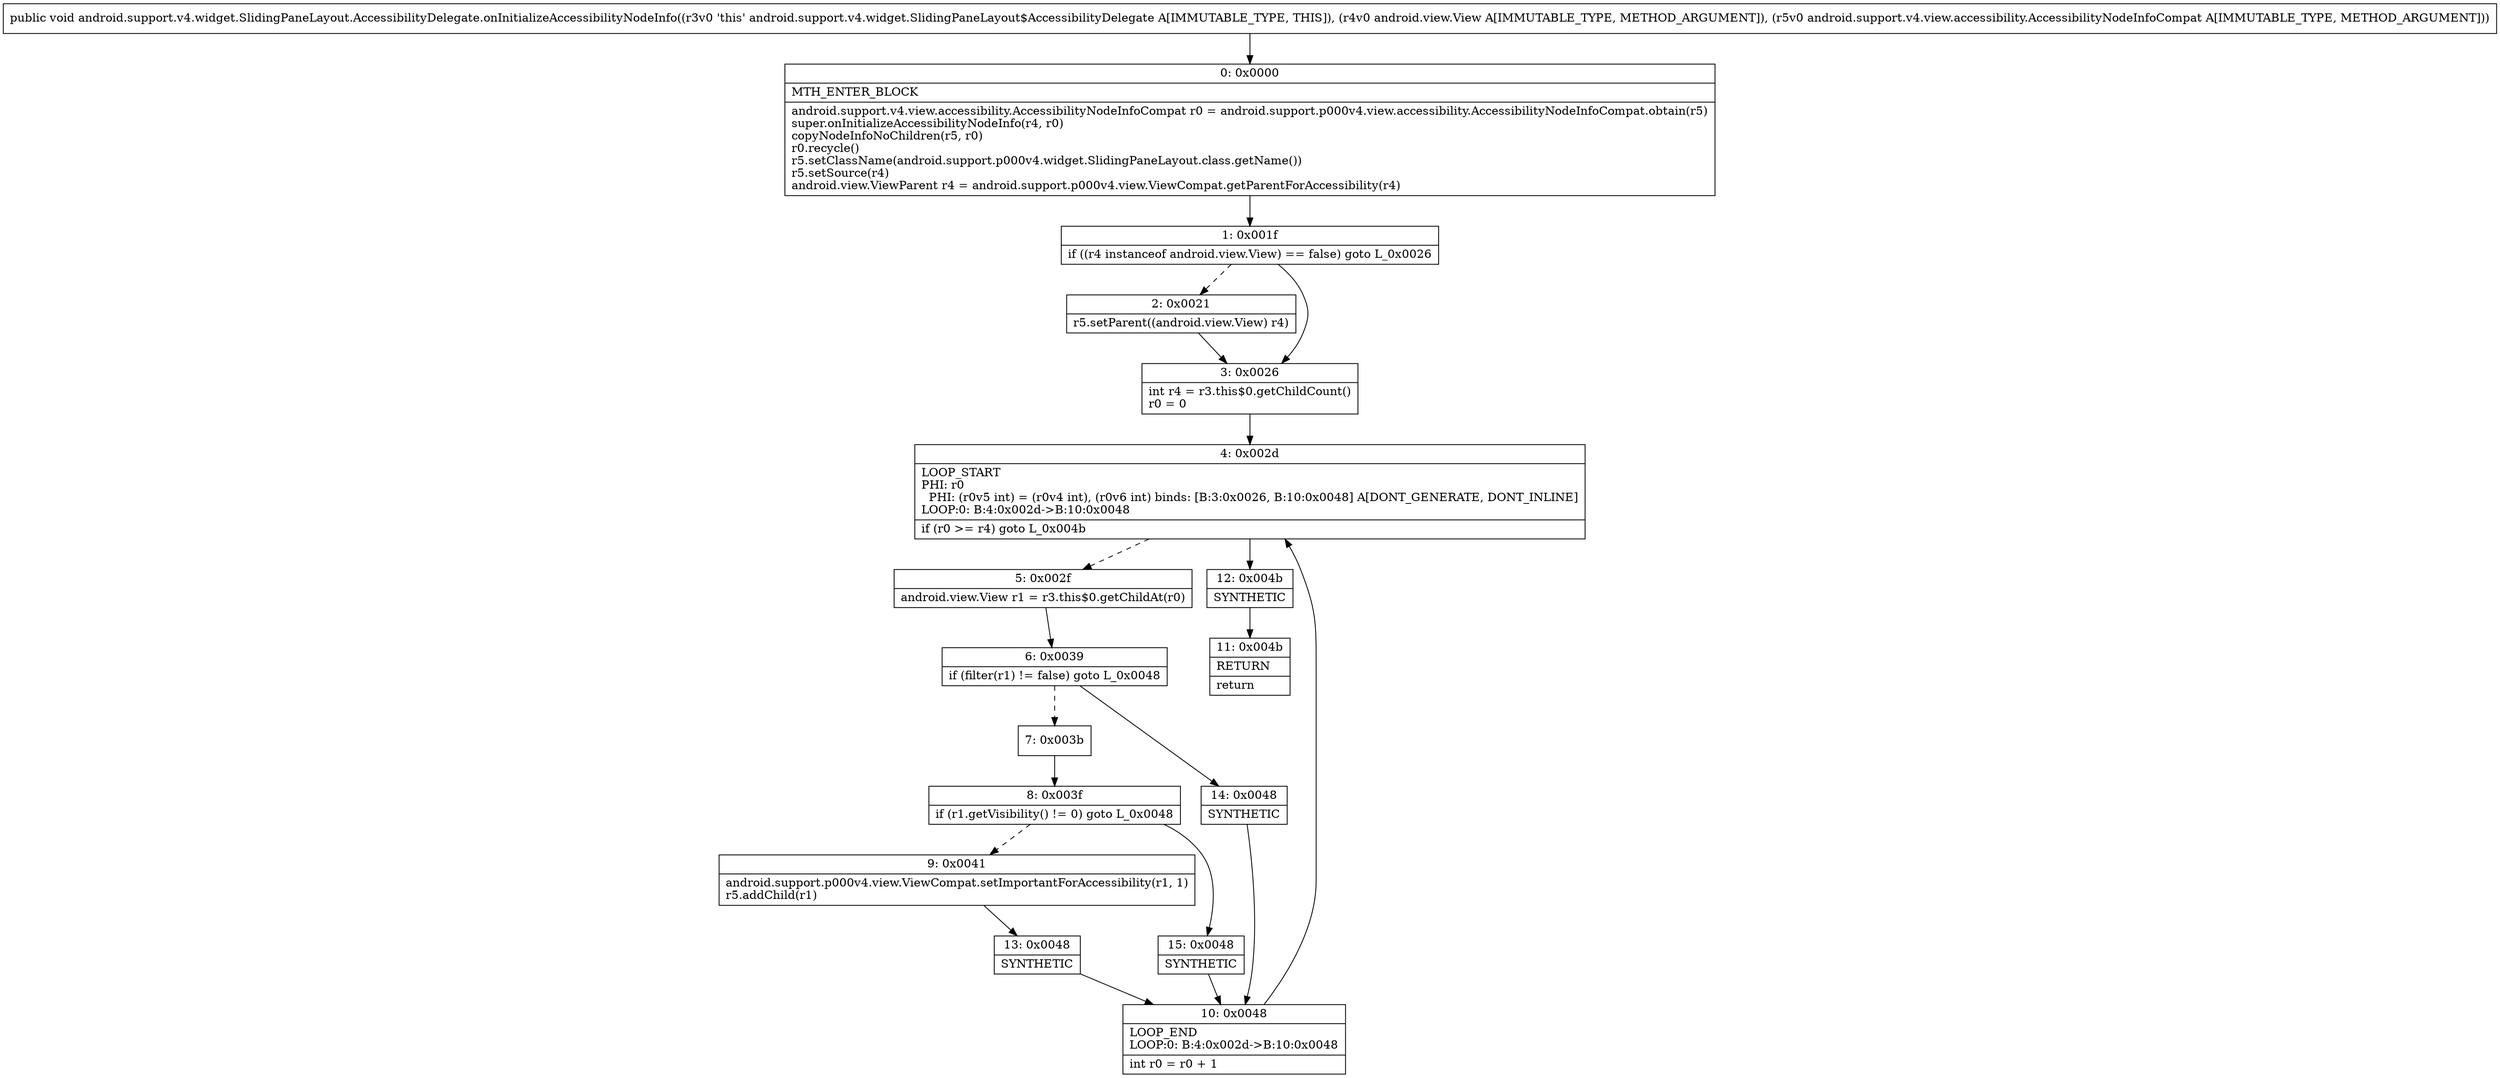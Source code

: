 digraph "CFG forandroid.support.v4.widget.SlidingPaneLayout.AccessibilityDelegate.onInitializeAccessibilityNodeInfo(Landroid\/view\/View;Landroid\/support\/v4\/view\/accessibility\/AccessibilityNodeInfoCompat;)V" {
Node_0 [shape=record,label="{0\:\ 0x0000|MTH_ENTER_BLOCK\l|android.support.v4.view.accessibility.AccessibilityNodeInfoCompat r0 = android.support.p000v4.view.accessibility.AccessibilityNodeInfoCompat.obtain(r5)\lsuper.onInitializeAccessibilityNodeInfo(r4, r0)\lcopyNodeInfoNoChildren(r5, r0)\lr0.recycle()\lr5.setClassName(android.support.p000v4.widget.SlidingPaneLayout.class.getName())\lr5.setSource(r4)\landroid.view.ViewParent r4 = android.support.p000v4.view.ViewCompat.getParentForAccessibility(r4)\l}"];
Node_1 [shape=record,label="{1\:\ 0x001f|if ((r4 instanceof android.view.View) == false) goto L_0x0026\l}"];
Node_2 [shape=record,label="{2\:\ 0x0021|r5.setParent((android.view.View) r4)\l}"];
Node_3 [shape=record,label="{3\:\ 0x0026|int r4 = r3.this$0.getChildCount()\lr0 = 0\l}"];
Node_4 [shape=record,label="{4\:\ 0x002d|LOOP_START\lPHI: r0 \l  PHI: (r0v5 int) = (r0v4 int), (r0v6 int) binds: [B:3:0x0026, B:10:0x0048] A[DONT_GENERATE, DONT_INLINE]\lLOOP:0: B:4:0x002d\-\>B:10:0x0048\l|if (r0 \>= r4) goto L_0x004b\l}"];
Node_5 [shape=record,label="{5\:\ 0x002f|android.view.View r1 = r3.this$0.getChildAt(r0)\l}"];
Node_6 [shape=record,label="{6\:\ 0x0039|if (filter(r1) != false) goto L_0x0048\l}"];
Node_7 [shape=record,label="{7\:\ 0x003b}"];
Node_8 [shape=record,label="{8\:\ 0x003f|if (r1.getVisibility() != 0) goto L_0x0048\l}"];
Node_9 [shape=record,label="{9\:\ 0x0041|android.support.p000v4.view.ViewCompat.setImportantForAccessibility(r1, 1)\lr5.addChild(r1)\l}"];
Node_10 [shape=record,label="{10\:\ 0x0048|LOOP_END\lLOOP:0: B:4:0x002d\-\>B:10:0x0048\l|int r0 = r0 + 1\l}"];
Node_11 [shape=record,label="{11\:\ 0x004b|RETURN\l|return\l}"];
Node_12 [shape=record,label="{12\:\ 0x004b|SYNTHETIC\l}"];
Node_13 [shape=record,label="{13\:\ 0x0048|SYNTHETIC\l}"];
Node_14 [shape=record,label="{14\:\ 0x0048|SYNTHETIC\l}"];
Node_15 [shape=record,label="{15\:\ 0x0048|SYNTHETIC\l}"];
MethodNode[shape=record,label="{public void android.support.v4.widget.SlidingPaneLayout.AccessibilityDelegate.onInitializeAccessibilityNodeInfo((r3v0 'this' android.support.v4.widget.SlidingPaneLayout$AccessibilityDelegate A[IMMUTABLE_TYPE, THIS]), (r4v0 android.view.View A[IMMUTABLE_TYPE, METHOD_ARGUMENT]), (r5v0 android.support.v4.view.accessibility.AccessibilityNodeInfoCompat A[IMMUTABLE_TYPE, METHOD_ARGUMENT])) }"];
MethodNode -> Node_0;
Node_0 -> Node_1;
Node_1 -> Node_2[style=dashed];
Node_1 -> Node_3;
Node_2 -> Node_3;
Node_3 -> Node_4;
Node_4 -> Node_5[style=dashed];
Node_4 -> Node_12;
Node_5 -> Node_6;
Node_6 -> Node_7[style=dashed];
Node_6 -> Node_14;
Node_7 -> Node_8;
Node_8 -> Node_9[style=dashed];
Node_8 -> Node_15;
Node_9 -> Node_13;
Node_10 -> Node_4;
Node_12 -> Node_11;
Node_13 -> Node_10;
Node_14 -> Node_10;
Node_15 -> Node_10;
}

